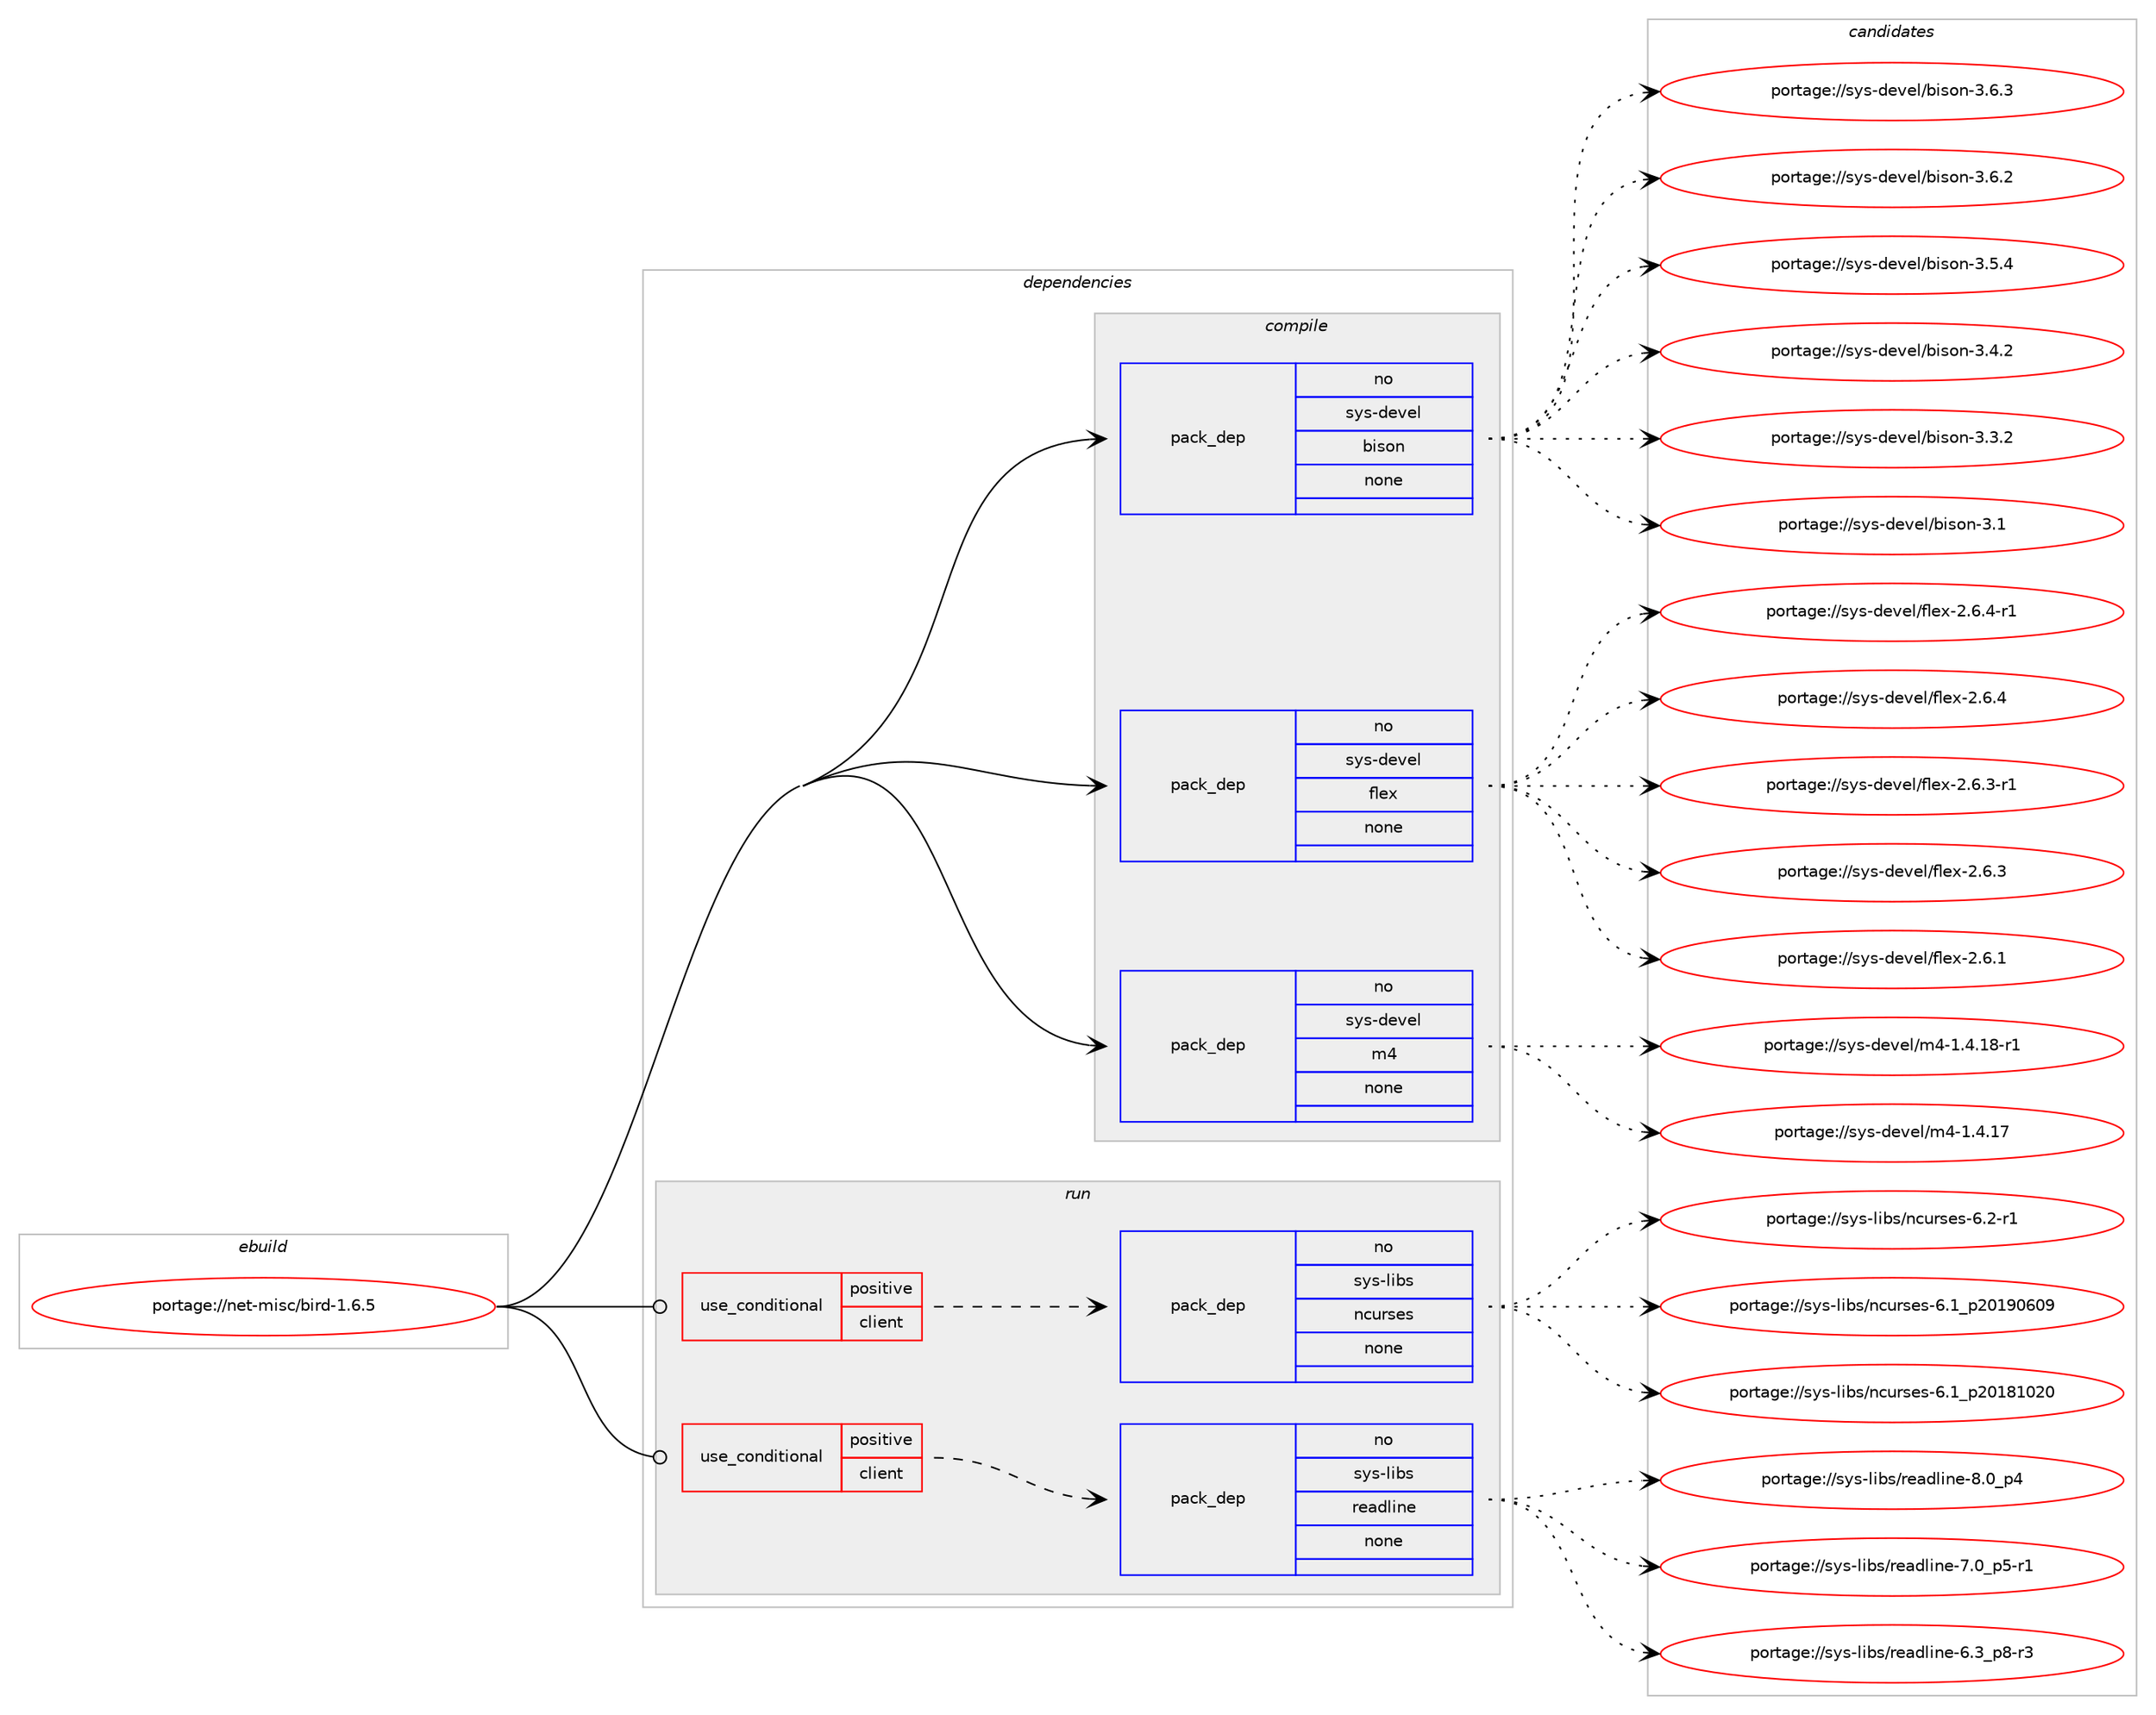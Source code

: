 digraph prolog {

# *************
# Graph options
# *************

newrank=true;
concentrate=true;
compound=true;
graph [rankdir=LR,fontname=Helvetica,fontsize=10,ranksep=1.5];#, ranksep=2.5, nodesep=0.2];
edge  [arrowhead=vee];
node  [fontname=Helvetica,fontsize=10];

# **********
# The ebuild
# **********

subgraph cluster_leftcol {
color=gray;
rank=same;
label=<<i>ebuild</i>>;
id [label="portage://net-misc/bird-1.6.5", color=red, width=4, href="../net-misc/bird-1.6.5.svg"];
}

# ****************
# The dependencies
# ****************

subgraph cluster_midcol {
color=gray;
label=<<i>dependencies</i>>;
subgraph cluster_compile {
fillcolor="#eeeeee";
style=filled;
label=<<i>compile</i>>;
subgraph pack6004 {
dependency6849 [label=<<TABLE BORDER="0" CELLBORDER="1" CELLSPACING="0" CELLPADDING="4" WIDTH="220"><TR><TD ROWSPAN="6" CELLPADDING="30">pack_dep</TD></TR><TR><TD WIDTH="110">no</TD></TR><TR><TD>sys-devel</TD></TR><TR><TD>bison</TD></TR><TR><TD>none</TD></TR><TR><TD></TD></TR></TABLE>>, shape=none, color=blue];
}
id:e -> dependency6849:w [weight=20,style="solid",arrowhead="vee"];
subgraph pack6005 {
dependency6850 [label=<<TABLE BORDER="0" CELLBORDER="1" CELLSPACING="0" CELLPADDING="4" WIDTH="220"><TR><TD ROWSPAN="6" CELLPADDING="30">pack_dep</TD></TR><TR><TD WIDTH="110">no</TD></TR><TR><TD>sys-devel</TD></TR><TR><TD>flex</TD></TR><TR><TD>none</TD></TR><TR><TD></TD></TR></TABLE>>, shape=none, color=blue];
}
id:e -> dependency6850:w [weight=20,style="solid",arrowhead="vee"];
subgraph pack6006 {
dependency6851 [label=<<TABLE BORDER="0" CELLBORDER="1" CELLSPACING="0" CELLPADDING="4" WIDTH="220"><TR><TD ROWSPAN="6" CELLPADDING="30">pack_dep</TD></TR><TR><TD WIDTH="110">no</TD></TR><TR><TD>sys-devel</TD></TR><TR><TD>m4</TD></TR><TR><TD>none</TD></TR><TR><TD></TD></TR></TABLE>>, shape=none, color=blue];
}
id:e -> dependency6851:w [weight=20,style="solid",arrowhead="vee"];
}
subgraph cluster_compileandrun {
fillcolor="#eeeeee";
style=filled;
label=<<i>compile and run</i>>;
}
subgraph cluster_run {
fillcolor="#eeeeee";
style=filled;
label=<<i>run</i>>;
subgraph cond771 {
dependency6852 [label=<<TABLE BORDER="0" CELLBORDER="1" CELLSPACING="0" CELLPADDING="4"><TR><TD ROWSPAN="3" CELLPADDING="10">use_conditional</TD></TR><TR><TD>positive</TD></TR><TR><TD>client</TD></TR></TABLE>>, shape=none, color=red];
subgraph pack6007 {
dependency6853 [label=<<TABLE BORDER="0" CELLBORDER="1" CELLSPACING="0" CELLPADDING="4" WIDTH="220"><TR><TD ROWSPAN="6" CELLPADDING="30">pack_dep</TD></TR><TR><TD WIDTH="110">no</TD></TR><TR><TD>sys-libs</TD></TR><TR><TD>ncurses</TD></TR><TR><TD>none</TD></TR><TR><TD></TD></TR></TABLE>>, shape=none, color=blue];
}
dependency6852:e -> dependency6853:w [weight=20,style="dashed",arrowhead="vee"];
}
id:e -> dependency6852:w [weight=20,style="solid",arrowhead="odot"];
subgraph cond772 {
dependency6854 [label=<<TABLE BORDER="0" CELLBORDER="1" CELLSPACING="0" CELLPADDING="4"><TR><TD ROWSPAN="3" CELLPADDING="10">use_conditional</TD></TR><TR><TD>positive</TD></TR><TR><TD>client</TD></TR></TABLE>>, shape=none, color=red];
subgraph pack6008 {
dependency6855 [label=<<TABLE BORDER="0" CELLBORDER="1" CELLSPACING="0" CELLPADDING="4" WIDTH="220"><TR><TD ROWSPAN="6" CELLPADDING="30">pack_dep</TD></TR><TR><TD WIDTH="110">no</TD></TR><TR><TD>sys-libs</TD></TR><TR><TD>readline</TD></TR><TR><TD>none</TD></TR><TR><TD></TD></TR></TABLE>>, shape=none, color=blue];
}
dependency6854:e -> dependency6855:w [weight=20,style="dashed",arrowhead="vee"];
}
id:e -> dependency6854:w [weight=20,style="solid",arrowhead="odot"];
}
}

# **************
# The candidates
# **************

subgraph cluster_choices {
rank=same;
color=gray;
label=<<i>candidates</i>>;

subgraph choice6004 {
color=black;
nodesep=1;
choice115121115451001011181011084798105115111110455146544651 [label="portage://sys-devel/bison-3.6.3", color=red, width=4,href="../sys-devel/bison-3.6.3.svg"];
choice115121115451001011181011084798105115111110455146544650 [label="portage://sys-devel/bison-3.6.2", color=red, width=4,href="../sys-devel/bison-3.6.2.svg"];
choice115121115451001011181011084798105115111110455146534652 [label="portage://sys-devel/bison-3.5.4", color=red, width=4,href="../sys-devel/bison-3.5.4.svg"];
choice115121115451001011181011084798105115111110455146524650 [label="portage://sys-devel/bison-3.4.2", color=red, width=4,href="../sys-devel/bison-3.4.2.svg"];
choice115121115451001011181011084798105115111110455146514650 [label="portage://sys-devel/bison-3.3.2", color=red, width=4,href="../sys-devel/bison-3.3.2.svg"];
choice11512111545100101118101108479810511511111045514649 [label="portage://sys-devel/bison-3.1", color=red, width=4,href="../sys-devel/bison-3.1.svg"];
dependency6849:e -> choice115121115451001011181011084798105115111110455146544651:w [style=dotted,weight="100"];
dependency6849:e -> choice115121115451001011181011084798105115111110455146544650:w [style=dotted,weight="100"];
dependency6849:e -> choice115121115451001011181011084798105115111110455146534652:w [style=dotted,weight="100"];
dependency6849:e -> choice115121115451001011181011084798105115111110455146524650:w [style=dotted,weight="100"];
dependency6849:e -> choice115121115451001011181011084798105115111110455146514650:w [style=dotted,weight="100"];
dependency6849:e -> choice11512111545100101118101108479810511511111045514649:w [style=dotted,weight="100"];
}
subgraph choice6005 {
color=black;
nodesep=1;
choice11512111545100101118101108471021081011204550465446524511449 [label="portage://sys-devel/flex-2.6.4-r1", color=red, width=4,href="../sys-devel/flex-2.6.4-r1.svg"];
choice1151211154510010111810110847102108101120455046544652 [label="portage://sys-devel/flex-2.6.4", color=red, width=4,href="../sys-devel/flex-2.6.4.svg"];
choice11512111545100101118101108471021081011204550465446514511449 [label="portage://sys-devel/flex-2.6.3-r1", color=red, width=4,href="../sys-devel/flex-2.6.3-r1.svg"];
choice1151211154510010111810110847102108101120455046544651 [label="portage://sys-devel/flex-2.6.3", color=red, width=4,href="../sys-devel/flex-2.6.3.svg"];
choice1151211154510010111810110847102108101120455046544649 [label="portage://sys-devel/flex-2.6.1", color=red, width=4,href="../sys-devel/flex-2.6.1.svg"];
dependency6850:e -> choice11512111545100101118101108471021081011204550465446524511449:w [style=dotted,weight="100"];
dependency6850:e -> choice1151211154510010111810110847102108101120455046544652:w [style=dotted,weight="100"];
dependency6850:e -> choice11512111545100101118101108471021081011204550465446514511449:w [style=dotted,weight="100"];
dependency6850:e -> choice1151211154510010111810110847102108101120455046544651:w [style=dotted,weight="100"];
dependency6850:e -> choice1151211154510010111810110847102108101120455046544649:w [style=dotted,weight="100"];
}
subgraph choice6006 {
color=black;
nodesep=1;
choice115121115451001011181011084710952454946524649564511449 [label="portage://sys-devel/m4-1.4.18-r1", color=red, width=4,href="../sys-devel/m4-1.4.18-r1.svg"];
choice11512111545100101118101108471095245494652464955 [label="portage://sys-devel/m4-1.4.17", color=red, width=4,href="../sys-devel/m4-1.4.17.svg"];
dependency6851:e -> choice115121115451001011181011084710952454946524649564511449:w [style=dotted,weight="100"];
dependency6851:e -> choice11512111545100101118101108471095245494652464955:w [style=dotted,weight="100"];
}
subgraph choice6007 {
color=black;
nodesep=1;
choice11512111545108105981154711099117114115101115455446504511449 [label="portage://sys-libs/ncurses-6.2-r1", color=red, width=4,href="../sys-libs/ncurses-6.2-r1.svg"];
choice1151211154510810598115471109911711411510111545544649951125048495748544857 [label="portage://sys-libs/ncurses-6.1_p20190609", color=red, width=4,href="../sys-libs/ncurses-6.1_p20190609.svg"];
choice1151211154510810598115471109911711411510111545544649951125048495649485048 [label="portage://sys-libs/ncurses-6.1_p20181020", color=red, width=4,href="../sys-libs/ncurses-6.1_p20181020.svg"];
dependency6853:e -> choice11512111545108105981154711099117114115101115455446504511449:w [style=dotted,weight="100"];
dependency6853:e -> choice1151211154510810598115471109911711411510111545544649951125048495748544857:w [style=dotted,weight="100"];
dependency6853:e -> choice1151211154510810598115471109911711411510111545544649951125048495649485048:w [style=dotted,weight="100"];
}
subgraph choice6008 {
color=black;
nodesep=1;
choice11512111545108105981154711410197100108105110101455646489511252 [label="portage://sys-libs/readline-8.0_p4", color=red, width=4,href="../sys-libs/readline-8.0_p4.svg"];
choice115121115451081059811547114101971001081051101014555464895112534511449 [label="portage://sys-libs/readline-7.0_p5-r1", color=red, width=4,href="../sys-libs/readline-7.0_p5-r1.svg"];
choice115121115451081059811547114101971001081051101014554465195112564511451 [label="portage://sys-libs/readline-6.3_p8-r3", color=red, width=4,href="../sys-libs/readline-6.3_p8-r3.svg"];
dependency6855:e -> choice11512111545108105981154711410197100108105110101455646489511252:w [style=dotted,weight="100"];
dependency6855:e -> choice115121115451081059811547114101971001081051101014555464895112534511449:w [style=dotted,weight="100"];
dependency6855:e -> choice115121115451081059811547114101971001081051101014554465195112564511451:w [style=dotted,weight="100"];
}
}

}
